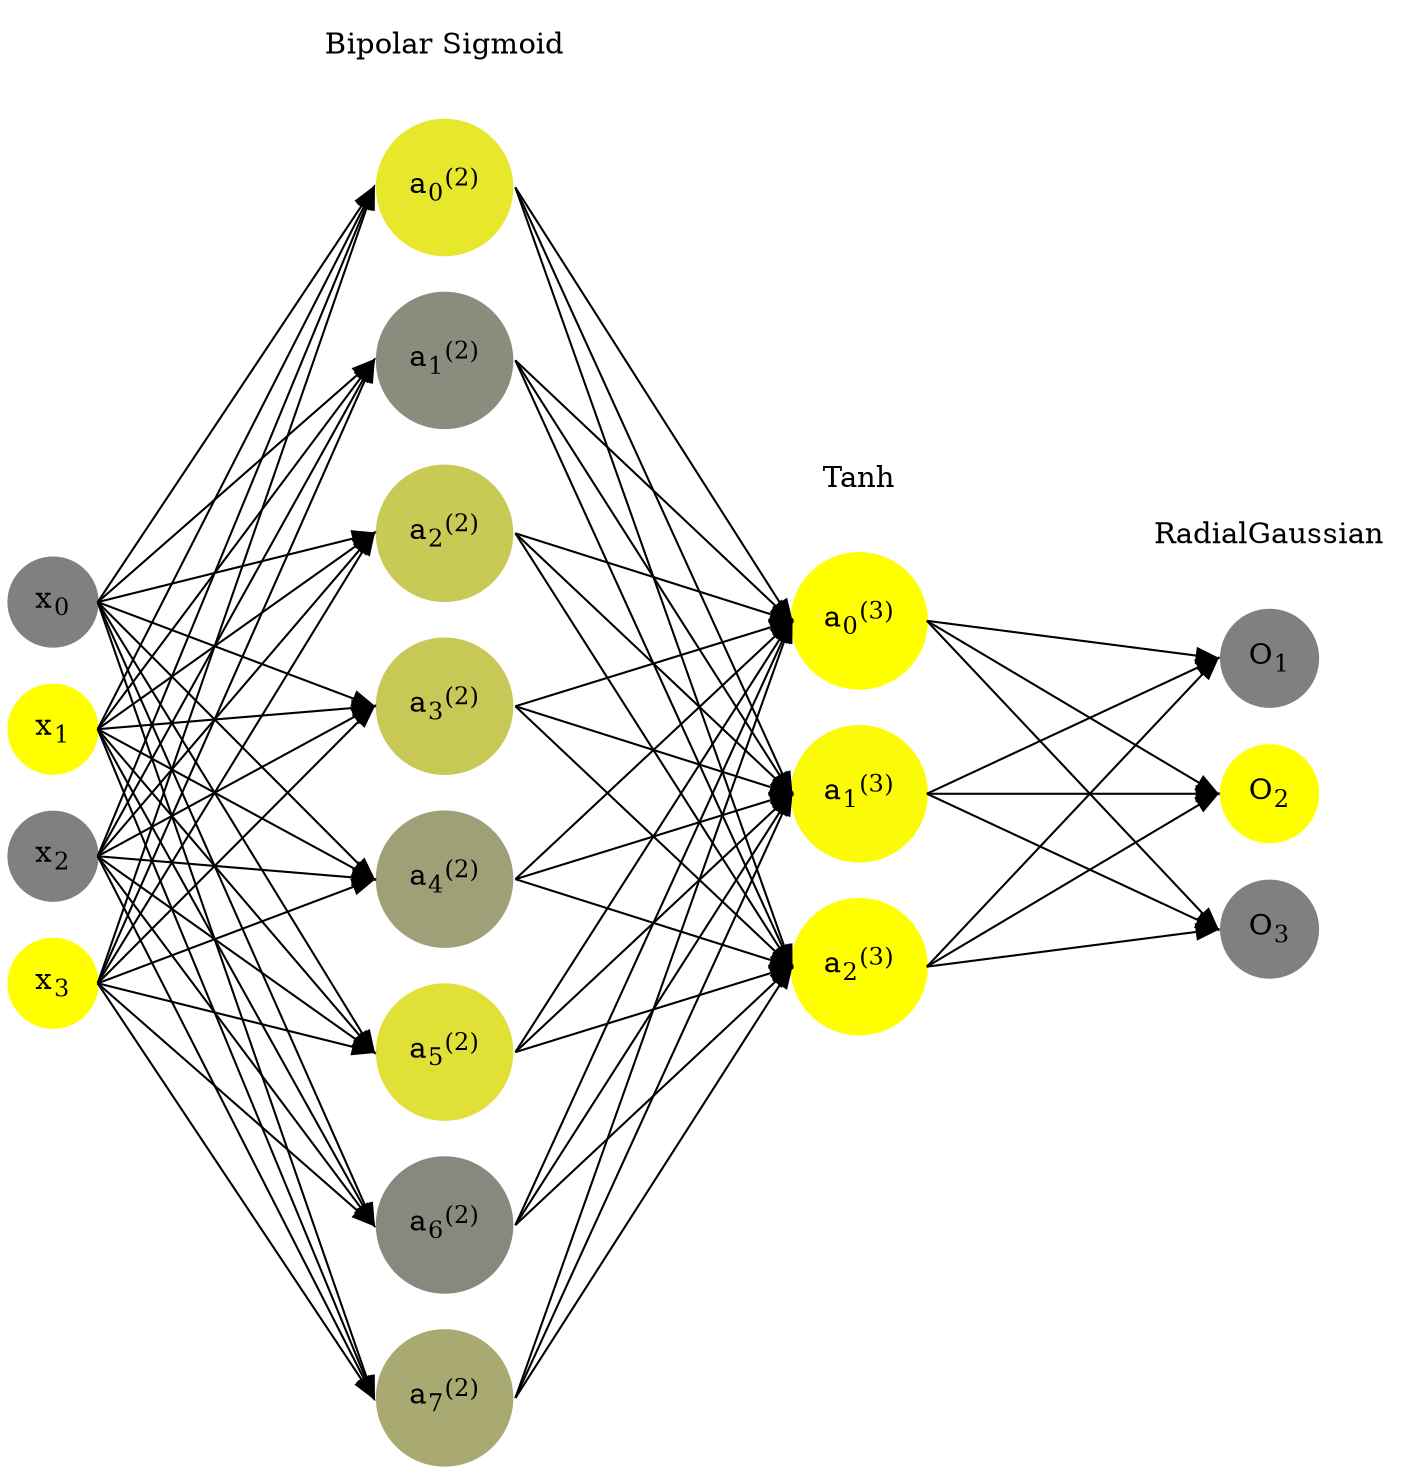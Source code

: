 digraph G {
	rankdir = LR;
	splines=false;
	edge[style=invis];
	ranksep= 1.4;
	{
	node [shape=circle, color="0.1667, 0.0, 0.5", style=filled, fillcolor="0.1667, 0.0, 0.5"];
	x0 [label=<x<sub>0</sub>>];
	}
	{
	node [shape=circle, color="0.1667, 1.0, 1.0", style=filled, fillcolor="0.1667, 1.0, 1.0"];
	x1 [label=<x<sub>1</sub>>];
	}
	{
	node [shape=circle, color="0.1667, 0.0, 0.5", style=filled, fillcolor="0.1667, 0.0, 0.5"];
	x2 [label=<x<sub>2</sub>>];
	}
	{
	node [shape=circle, color="0.1667, 1.0, 1.0", style=filled, fillcolor="0.1667, 1.0, 1.0"];
	x3 [label=<x<sub>3</sub>>];
	}
	{
	node [shape=circle, color="0.1667, 0.808268, 0.904134", style=filled, fillcolor="0.1667, 0.808268, 0.904134"];
	a02 [label=<a<sub>0</sub><sup>(2)</sup>>];
	}
	{
	node [shape=circle, color="0.1667, 0.094614, 0.547307", style=filled, fillcolor="0.1667, 0.094614, 0.547307"];
	a12 [label=<a<sub>1</sub><sup>(2)</sup>>];
	}
	{
	node [shape=circle, color="0.1667, 0.575434, 0.787717", style=filled, fillcolor="0.1667, 0.575434, 0.787717"];
	a22 [label=<a<sub>2</sub><sup>(2)</sup>>];
	}
	{
	node [shape=circle, color="0.1667, 0.568183, 0.784091", style=filled, fillcolor="0.1667, 0.568183, 0.784091"];
	a32 [label=<a<sub>3</sub><sup>(2)</sup>>];
	}
	{
	node [shape=circle, color="0.1667, 0.249995, 0.624997", style=filled, fillcolor="0.1667, 0.249995, 0.624997"];
	a42 [label=<a<sub>4</sub><sup>(2)</sup>>];
	}
	{
	node [shape=circle, color="0.1667, 0.751707, 0.875854", style=filled, fillcolor="0.1667, 0.751707, 0.875854"];
	a52 [label=<a<sub>5</sub><sup>(2)</sup>>];
	}
	{
	node [shape=circle, color="0.1667, 0.062773, 0.531387", style=filled, fillcolor="0.1667, 0.062773, 0.531387"];
	a62 [label=<a<sub>6</sub><sup>(2)</sup>>];
	}
	{
	node [shape=circle, color="0.1667, 0.324465, 0.662233", style=filled, fillcolor="0.1667, 0.324465, 0.662233"];
	a72 [label=<a<sub>7</sub><sup>(2)</sup>>];
	}
	{
	node [shape=circle, color="0.1667, 0.998012, 0.999006", style=filled, fillcolor="0.1667, 0.998012, 0.999006"];
	a03 [label=<a<sub>0</sub><sup>(3)</sup>>];
	}
	{
	node [shape=circle, color="0.1667, 0.966057, 0.983028", style=filled, fillcolor="0.1667, 0.966057, 0.983028"];
	a13 [label=<a<sub>1</sub><sup>(3)</sup>>];
	}
	{
	node [shape=circle, color="0.1667, 0.997013, 0.998506", style=filled, fillcolor="0.1667, 0.997013, 0.998506"];
	a23 [label=<a<sub>2</sub><sup>(3)</sup>>];
	}
	{
	node [shape=circle, color="0.1667, 0.0, 0.5", style=filled, fillcolor="0.1667, 0.0, 0.5"];
	O1 [label=<O<sub>1</sub>>];
	}
	{
	node [shape=circle, color="0.1667, 1.0, 1.0", style=filled, fillcolor="0.1667, 1.0, 1.0"];
	O2 [label=<O<sub>2</sub>>];
	}
	{
	node [shape=circle, color="0.1667, 0.0, 0.5", style=filled, fillcolor="0.1667, 0.0, 0.5"];
	O3 [label=<O<sub>3</sub>>];
	}
	{
	rank=same;
	x0->x1->x2->x3;
	}
	{
	rank=same;
	a02->a12->a22->a32->a42->a52->a62->a72;
	}
	{
	rank=same;
	a03->a13->a23;
	}
	{
	rank=same;
	O1->O2->O3;
	}
	l1 [shape=plaintext,label="Bipolar Sigmoid"];
	l1->a02;
	{rank=same; l1;a02};
	l2 [shape=plaintext,label="Tanh"];
	l2->a03;
	{rank=same; l2;a03};
	l3 [shape=plaintext,label="RadialGaussian"];
	l3->O1;
	{rank=same; l3;O1};
edge[style=solid, tailport=e, headport=w];
	{x0;x1;x2;x3} -> {a02;a12;a22;a32;a42;a52;a62;a72};
	{a02;a12;a22;a32;a42;a52;a62;a72} -> {a03;a13;a23};
	{a03;a13;a23} -> {O1,O2,O3};
}